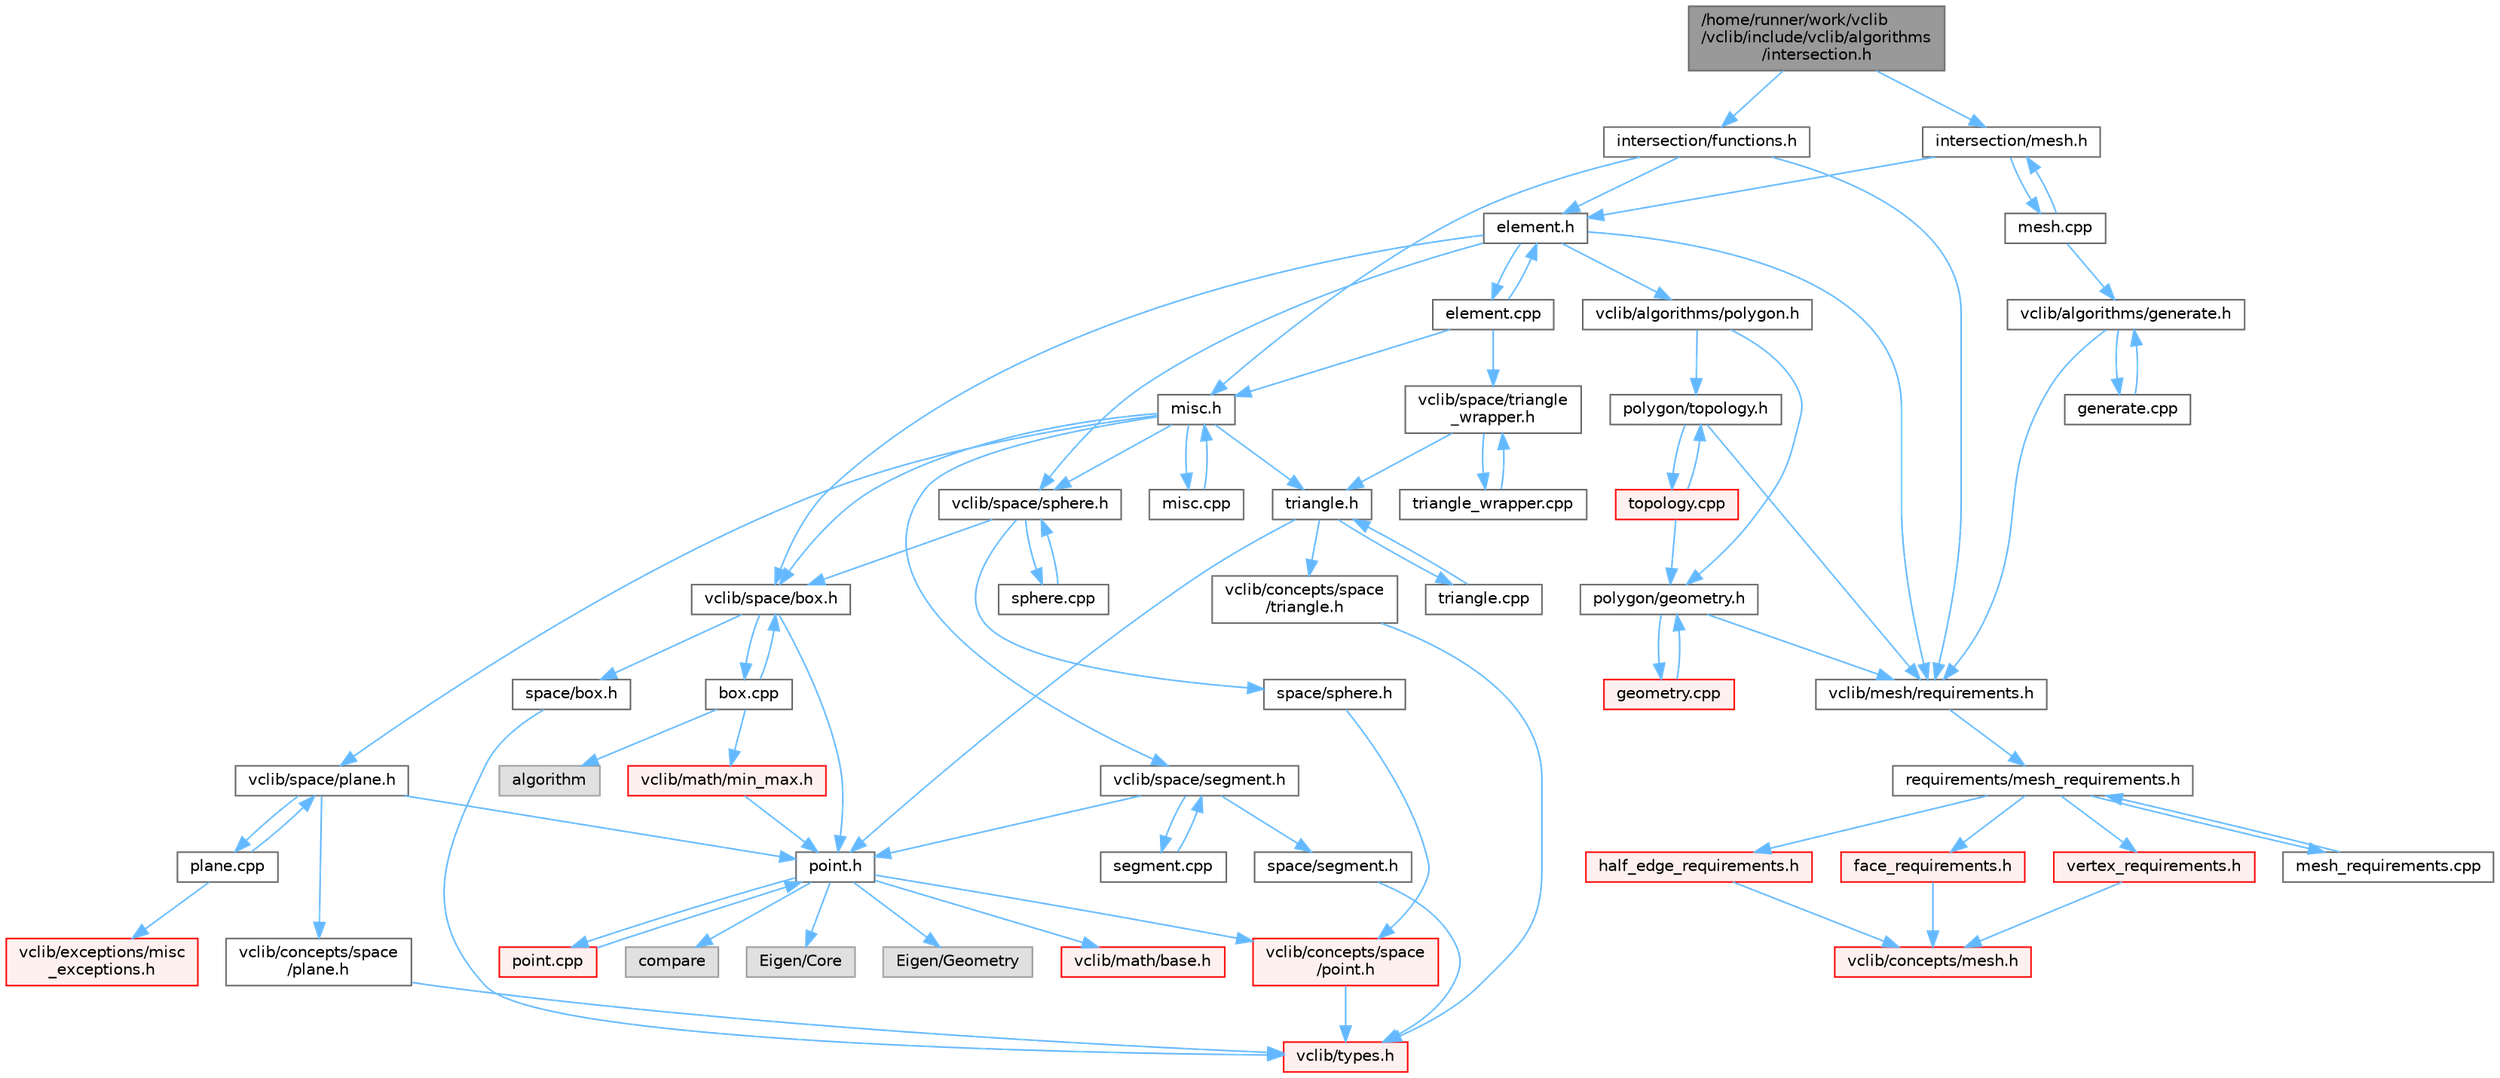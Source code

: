 digraph "/home/runner/work/vclib/vclib/include/vclib/algorithms/intersection.h"
{
 // LATEX_PDF_SIZE
  bgcolor="transparent";
  edge [fontname=Helvetica,fontsize=10,labelfontname=Helvetica,labelfontsize=10];
  node [fontname=Helvetica,fontsize=10,shape=box,height=0.2,width=0.4];
  Node1 [label="/home/runner/work/vclib\l/vclib/include/vclib/algorithms\l/intersection.h",height=0.2,width=0.4,color="gray40", fillcolor="grey60", style="filled", fontcolor="black",tooltip=" "];
  Node1 -> Node2 [color="steelblue1",style="solid"];
  Node2 [label="intersection/functions.h",height=0.2,width=0.4,color="grey40", fillcolor="white", style="filled",URL="$intersection_2functions_8h.html",tooltip=" "];
  Node2 -> Node3 [color="steelblue1",style="solid"];
  Node3 [label="element.h",height=0.2,width=0.4,color="grey40", fillcolor="white", style="filled",URL="$algorithms_2intersection_2element_8h.html",tooltip=" "];
  Node3 -> Node4 [color="steelblue1",style="solid"];
  Node4 [label="vclib/algorithms/polygon.h",height=0.2,width=0.4,color="grey40", fillcolor="white", style="filled",URL="$algorithms_2polygon_8h.html",tooltip=" "];
  Node4 -> Node5 [color="steelblue1",style="solid"];
  Node5 [label="polygon/geometry.h",height=0.2,width=0.4,color="grey40", fillcolor="white", style="filled",URL="$geometry_8h.html",tooltip=" "];
  Node5 -> Node6 [color="steelblue1",style="solid"];
  Node6 [label="vclib/mesh/requirements.h",height=0.2,width=0.4,color="grey40", fillcolor="white", style="filled",URL="$requirements_8h.html",tooltip=" "];
  Node6 -> Node7 [color="steelblue1",style="solid"];
  Node7 [label="requirements/mesh_requirements.h",height=0.2,width=0.4,color="grey40", fillcolor="white", style="filled",URL="$mesh__requirements_8h.html",tooltip=" "];
  Node7 -> Node8 [color="steelblue1",style="solid"];
  Node8 [label="half_edge_requirements.h",height=0.2,width=0.4,color="red", fillcolor="#FFF0F0", style="filled",URL="$half__edge__requirements_8h.html",tooltip=" "];
  Node8 -> Node9 [color="steelblue1",style="solid"];
  Node9 [label="vclib/concepts/mesh.h",height=0.2,width=0.4,color="red", fillcolor="#FFF0F0", style="filled",URL="$concepts_2mesh_8h.html",tooltip=" "];
  Node7 -> Node152 [color="steelblue1",style="solid"];
  Node152 [label="face_requirements.h",height=0.2,width=0.4,color="red", fillcolor="#FFF0F0", style="filled",URL="$face__requirements_8h.html",tooltip=" "];
  Node152 -> Node9 [color="steelblue1",style="solid"];
  Node7 -> Node71 [color="steelblue1",style="solid"];
  Node71 [label="vertex_requirements.h",height=0.2,width=0.4,color="red", fillcolor="#FFF0F0", style="filled",URL="$vertex__requirements_8h.html",tooltip=" "];
  Node71 -> Node9 [color="steelblue1",style="solid"];
  Node7 -> Node177 [color="steelblue1",style="solid"];
  Node177 [label="mesh_requirements.cpp",height=0.2,width=0.4,color="grey40", fillcolor="white", style="filled",URL="$mesh__requirements_8cpp.html",tooltip=" "];
  Node177 -> Node7 [color="steelblue1",style="solid"];
  Node5 -> Node178 [color="steelblue1",style="solid"];
  Node178 [label="geometry.cpp",height=0.2,width=0.4,color="red", fillcolor="#FFF0F0", style="filled",URL="$geometry_8cpp.html",tooltip=" "];
  Node178 -> Node5 [color="steelblue1",style="solid"];
  Node4 -> Node212 [color="steelblue1",style="solid"];
  Node212 [label="polygon/topology.h",height=0.2,width=0.4,color="grey40", fillcolor="white", style="filled",URL="$polygon_2topology_8h.html",tooltip=" "];
  Node212 -> Node6 [color="steelblue1",style="solid"];
  Node212 -> Node213 [color="steelblue1",style="solid"];
  Node213 [label="topology.cpp",height=0.2,width=0.4,color="red", fillcolor="#FFF0F0", style="filled",URL="$polygon_2topology_8cpp.html",tooltip=" "];
  Node213 -> Node212 [color="steelblue1",style="solid"];
  Node213 -> Node5 [color="steelblue1",style="solid"];
  Node3 -> Node6 [color="steelblue1",style="solid"];
  Node3 -> Node223 [color="steelblue1",style="solid"];
  Node223 [label="vclib/space/box.h",height=0.2,width=0.4,color="grey40", fillcolor="white", style="filled",URL="$space_2box_8h.html",tooltip=" "];
  Node223 -> Node198 [color="steelblue1",style="solid"];
  Node198 [label="space/box.h",height=0.2,width=0.4,color="grey40", fillcolor="white", style="filled",URL="$concepts_2space_2box_8h.html",tooltip=" "];
  Node198 -> Node14 [color="steelblue1",style="solid"];
  Node14 [label="vclib/types.h",height=0.2,width=0.4,color="red", fillcolor="#FFF0F0", style="filled",URL="$types_8h.html",tooltip=" "];
  Node223 -> Node31 [color="steelblue1",style="solid"];
  Node31 [label="point.h",height=0.2,width=0.4,color="grey40", fillcolor="white", style="filled",URL="$space_2point_8h.html",tooltip=" "];
  Node31 -> Node32 [color="steelblue1",style="solid"];
  Node32 [label="compare",height=0.2,width=0.4,color="grey60", fillcolor="#E0E0E0", style="filled",tooltip=" "];
  Node31 -> Node33 [color="steelblue1",style="solid"];
  Node33 [label="Eigen/Core",height=0.2,width=0.4,color="grey60", fillcolor="#E0E0E0", style="filled",tooltip=" "];
  Node31 -> Node34 [color="steelblue1",style="solid"];
  Node34 [label="Eigen/Geometry",height=0.2,width=0.4,color="grey60", fillcolor="#E0E0E0", style="filled",tooltip=" "];
  Node31 -> Node35 [color="steelblue1",style="solid"];
  Node35 [label="vclib/concepts/space\l/point.h",height=0.2,width=0.4,color="red", fillcolor="#FFF0F0", style="filled",URL="$concepts_2space_2point_8h.html",tooltip=" "];
  Node35 -> Node14 [color="steelblue1",style="solid"];
  Node31 -> Node38 [color="steelblue1",style="solid"];
  Node38 [label="vclib/math/base.h",height=0.2,width=0.4,color="red", fillcolor="#FFF0F0", style="filled",URL="$math_2base_8h.html",tooltip=" "];
  Node31 -> Node41 [color="steelblue1",style="solid"];
  Node41 [label="point.cpp",height=0.2,width=0.4,color="red", fillcolor="#FFF0F0", style="filled",URL="$point_8cpp.html",tooltip=" "];
  Node41 -> Node31 [color="steelblue1",style="solid"];
  Node223 -> Node224 [color="steelblue1",style="solid"];
  Node224 [label="box.cpp",height=0.2,width=0.4,color="grey40", fillcolor="white", style="filled",URL="$box_8cpp.html",tooltip=" "];
  Node224 -> Node223 [color="steelblue1",style="solid"];
  Node224 -> Node91 [color="steelblue1",style="solid"];
  Node91 [label="algorithm",height=0.2,width=0.4,color="grey60", fillcolor="#E0E0E0", style="filled",tooltip=" "];
  Node224 -> Node225 [color="steelblue1",style="solid"];
  Node225 [label="vclib/math/min_max.h",height=0.2,width=0.4,color="red", fillcolor="#FFF0F0", style="filled",URL="$min__max_8h.html",tooltip=" "];
  Node225 -> Node31 [color="steelblue1",style="solid"];
  Node3 -> Node227 [color="steelblue1",style="solid"];
  Node227 [label="vclib/space/sphere.h",height=0.2,width=0.4,color="grey40", fillcolor="white", style="filled",URL="$space_2sphere_8h.html",tooltip=" "];
  Node227 -> Node202 [color="steelblue1",style="solid"];
  Node202 [label="space/sphere.h",height=0.2,width=0.4,color="grey40", fillcolor="white", style="filled",URL="$concepts_2space_2sphere_8h.html",tooltip=" "];
  Node202 -> Node35 [color="steelblue1",style="solid"];
  Node227 -> Node223 [color="steelblue1",style="solid"];
  Node227 -> Node228 [color="steelblue1",style="solid"];
  Node228 [label="sphere.cpp",height=0.2,width=0.4,color="grey40", fillcolor="white", style="filled",URL="$space_2sphere_8cpp.html",tooltip=" "];
  Node228 -> Node227 [color="steelblue1",style="solid"];
  Node3 -> Node229 [color="steelblue1",style="solid"];
  Node229 [label="element.cpp",height=0.2,width=0.4,color="grey40", fillcolor="white", style="filled",URL="$algorithms_2intersection_2element_8cpp.html",tooltip=" "];
  Node229 -> Node3 [color="steelblue1",style="solid"];
  Node229 -> Node230 [color="steelblue1",style="solid"];
  Node230 [label="misc.h",height=0.2,width=0.4,color="grey40", fillcolor="white", style="filled",URL="$intersection_2misc_8h.html",tooltip=" "];
  Node230 -> Node223 [color="steelblue1",style="solid"];
  Node230 -> Node231 [color="steelblue1",style="solid"];
  Node231 [label="vclib/space/plane.h",height=0.2,width=0.4,color="grey40", fillcolor="white", style="filled",URL="$space_2plane_8h.html",tooltip=" "];
  Node231 -> Node232 [color="steelblue1",style="solid"];
  Node232 [label="vclib/concepts/space\l/plane.h",height=0.2,width=0.4,color="grey40", fillcolor="white", style="filled",URL="$concepts_2space_2plane_8h.html",tooltip=" "];
  Node232 -> Node14 [color="steelblue1",style="solid"];
  Node231 -> Node31 [color="steelblue1",style="solid"];
  Node231 -> Node233 [color="steelblue1",style="solid"];
  Node233 [label="plane.cpp",height=0.2,width=0.4,color="grey40", fillcolor="white", style="filled",URL="$plane_8cpp.html",tooltip=" "];
  Node233 -> Node231 [color="steelblue1",style="solid"];
  Node233 -> Node234 [color="steelblue1",style="solid"];
  Node234 [label="vclib/exceptions/misc\l_exceptions.h",height=0.2,width=0.4,color="red", fillcolor="#FFF0F0", style="filled",URL="$misc__exceptions_8h.html",tooltip=" "];
  Node230 -> Node235 [color="steelblue1",style="solid"];
  Node235 [label="vclib/space/segment.h",height=0.2,width=0.4,color="grey40", fillcolor="white", style="filled",URL="$space_2segment_8h.html",tooltip=" "];
  Node235 -> Node201 [color="steelblue1",style="solid"];
  Node201 [label="space/segment.h",height=0.2,width=0.4,color="grey40", fillcolor="white", style="filled",URL="$concepts_2space_2segment_8h.html",tooltip=" "];
  Node201 -> Node14 [color="steelblue1",style="solid"];
  Node235 -> Node31 [color="steelblue1",style="solid"];
  Node235 -> Node236 [color="steelblue1",style="solid"];
  Node236 [label="segment.cpp",height=0.2,width=0.4,color="grey40", fillcolor="white", style="filled",URL="$segment_8cpp.html",tooltip=" "];
  Node236 -> Node235 [color="steelblue1",style="solid"];
  Node230 -> Node227 [color="steelblue1",style="solid"];
  Node230 -> Node188 [color="steelblue1",style="solid"];
  Node188 [label="triangle.h",height=0.2,width=0.4,color="grey40", fillcolor="white", style="filled",URL="$space_2triangle_8h.html",tooltip=" "];
  Node188 -> Node189 [color="steelblue1",style="solid"];
  Node189 [label="vclib/concepts/space\l/triangle.h",height=0.2,width=0.4,color="grey40", fillcolor="white", style="filled",URL="$concepts_2space_2triangle_8h.html",tooltip=" "];
  Node189 -> Node14 [color="steelblue1",style="solid"];
  Node188 -> Node31 [color="steelblue1",style="solid"];
  Node188 -> Node190 [color="steelblue1",style="solid"];
  Node190 [label="triangle.cpp",height=0.2,width=0.4,color="grey40", fillcolor="white", style="filled",URL="$triangle_8cpp.html",tooltip=" "];
  Node190 -> Node188 [color="steelblue1",style="solid"];
  Node230 -> Node237 [color="steelblue1",style="solid"];
  Node237 [label="misc.cpp",height=0.2,width=0.4,color="grey40", fillcolor="white", style="filled",URL="$intersection_2misc_8cpp.html",tooltip=" "];
  Node237 -> Node230 [color="steelblue1",style="solid"];
  Node229 -> Node238 [color="steelblue1",style="solid"];
  Node238 [label="vclib/space/triangle\l_wrapper.h",height=0.2,width=0.4,color="grey40", fillcolor="white", style="filled",URL="$triangle__wrapper_8h.html",tooltip=" "];
  Node238 -> Node188 [color="steelblue1",style="solid"];
  Node238 -> Node239 [color="steelblue1",style="solid"];
  Node239 [label="triangle_wrapper.cpp",height=0.2,width=0.4,color="grey40", fillcolor="white", style="filled",URL="$triangle__wrapper_8cpp.html",tooltip=" "];
  Node239 -> Node238 [color="steelblue1",style="solid"];
  Node2 -> Node230 [color="steelblue1",style="solid"];
  Node2 -> Node6 [color="steelblue1",style="solid"];
  Node1 -> Node240 [color="steelblue1",style="solid"];
  Node240 [label="intersection/mesh.h",height=0.2,width=0.4,color="grey40", fillcolor="white", style="filled",URL="$algorithms_2intersection_2mesh_8h.html",tooltip=" "];
  Node240 -> Node3 [color="steelblue1",style="solid"];
  Node240 -> Node241 [color="steelblue1",style="solid"];
  Node241 [label="mesh.cpp",height=0.2,width=0.4,color="grey40", fillcolor="white", style="filled",URL="$algorithms_2intersection_2mesh_8cpp.html",tooltip=" "];
  Node241 -> Node240 [color="steelblue1",style="solid"];
  Node241 -> Node242 [color="steelblue1",style="solid"];
  Node242 [label="vclib/algorithms/generate.h",height=0.2,width=0.4,color="grey40", fillcolor="white", style="filled",URL="$generate_8h.html",tooltip=" "];
  Node242 -> Node6 [color="steelblue1",style="solid"];
  Node242 -> Node243 [color="steelblue1",style="solid"];
  Node243 [label="generate.cpp",height=0.2,width=0.4,color="grey40", fillcolor="white", style="filled",URL="$generate_8cpp.html",tooltip=" "];
  Node243 -> Node242 [color="steelblue1",style="solid"];
}
